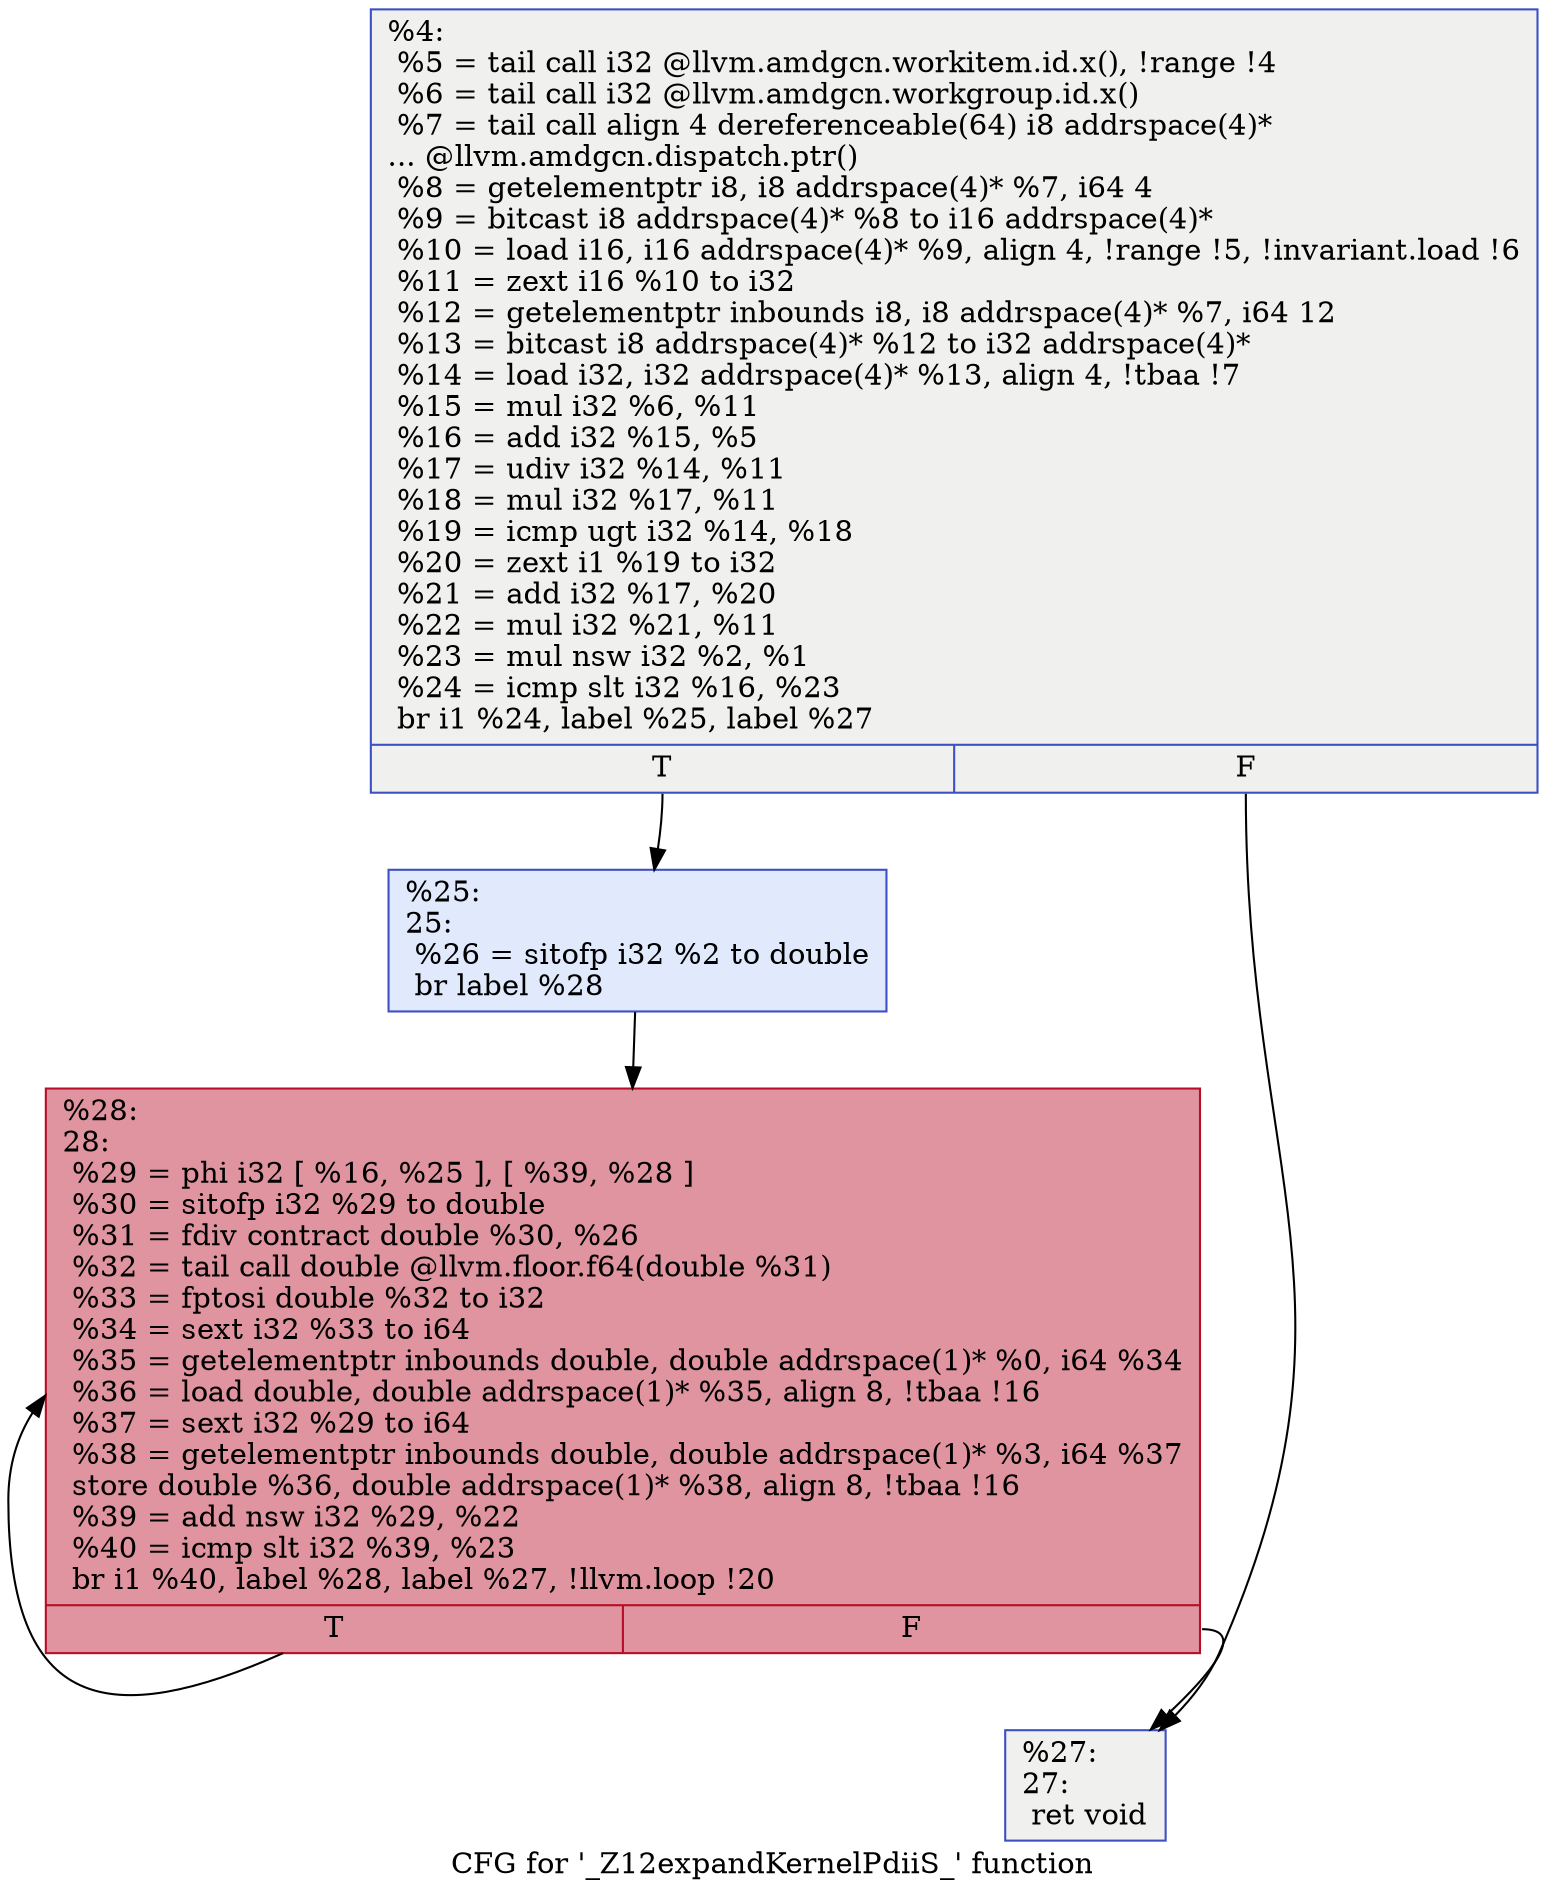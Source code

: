 digraph "CFG for '_Z12expandKernelPdiiS_' function" {
	label="CFG for '_Z12expandKernelPdiiS_' function";

	Node0x49d9640 [shape=record,color="#3d50c3ff", style=filled, fillcolor="#dedcdb70",label="{%4:\l  %5 = tail call i32 @llvm.amdgcn.workitem.id.x(), !range !4\l  %6 = tail call i32 @llvm.amdgcn.workgroup.id.x()\l  %7 = tail call align 4 dereferenceable(64) i8 addrspace(4)*\l... @llvm.amdgcn.dispatch.ptr()\l  %8 = getelementptr i8, i8 addrspace(4)* %7, i64 4\l  %9 = bitcast i8 addrspace(4)* %8 to i16 addrspace(4)*\l  %10 = load i16, i16 addrspace(4)* %9, align 4, !range !5, !invariant.load !6\l  %11 = zext i16 %10 to i32\l  %12 = getelementptr inbounds i8, i8 addrspace(4)* %7, i64 12\l  %13 = bitcast i8 addrspace(4)* %12 to i32 addrspace(4)*\l  %14 = load i32, i32 addrspace(4)* %13, align 4, !tbaa !7\l  %15 = mul i32 %6, %11\l  %16 = add i32 %15, %5\l  %17 = udiv i32 %14, %11\l  %18 = mul i32 %17, %11\l  %19 = icmp ugt i32 %14, %18\l  %20 = zext i1 %19 to i32\l  %21 = add i32 %17, %20\l  %22 = mul i32 %21, %11\l  %23 = mul nsw i32 %2, %1\l  %24 = icmp slt i32 %16, %23\l  br i1 %24, label %25, label %27\l|{<s0>T|<s1>F}}"];
	Node0x49d9640:s0 -> Node0x49d9690;
	Node0x49d9640:s1 -> Node0x49dbd10;
	Node0x49d9690 [shape=record,color="#3d50c3ff", style=filled, fillcolor="#b9d0f970",label="{%25:\l25:                                               \l  %26 = sitofp i32 %2 to double\l  br label %28\l}"];
	Node0x49d9690 -> Node0x49dbec0;
	Node0x49dbd10 [shape=record,color="#3d50c3ff", style=filled, fillcolor="#dedcdb70",label="{%27:\l27:                                               \l  ret void\l}"];
	Node0x49dbec0 [shape=record,color="#b70d28ff", style=filled, fillcolor="#b70d2870",label="{%28:\l28:                                               \l  %29 = phi i32 [ %16, %25 ], [ %39, %28 ]\l  %30 = sitofp i32 %29 to double\l  %31 = fdiv contract double %30, %26\l  %32 = tail call double @llvm.floor.f64(double %31)\l  %33 = fptosi double %32 to i32\l  %34 = sext i32 %33 to i64\l  %35 = getelementptr inbounds double, double addrspace(1)* %0, i64 %34\l  %36 = load double, double addrspace(1)* %35, align 8, !tbaa !16\l  %37 = sext i32 %29 to i64\l  %38 = getelementptr inbounds double, double addrspace(1)* %3, i64 %37\l  store double %36, double addrspace(1)* %38, align 8, !tbaa !16\l  %39 = add nsw i32 %29, %22\l  %40 = icmp slt i32 %39, %23\l  br i1 %40, label %28, label %27, !llvm.loop !20\l|{<s0>T|<s1>F}}"];
	Node0x49dbec0:s0 -> Node0x49dbec0;
	Node0x49dbec0:s1 -> Node0x49dbd10;
}
